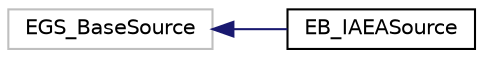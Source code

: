 digraph "Graphical Class Hierarchy"
{
  edge [fontname="Helvetica",fontsize="10",labelfontname="Helvetica",labelfontsize="10"];
  node [fontname="Helvetica",fontsize="10",shape=record];
  rankdir="LR";
  Node37 [label="EGS_BaseSource",height=0.2,width=0.4,color="grey75", fillcolor="white", style="filled"];
  Node37 -> Node0 [dir="back",color="midnightblue",fontsize="10",style="solid",fontname="Helvetica"];
  Node0 [label="EB_IAEASource",height=0.2,width=0.4,color="black", fillcolor="white", style="filled",URL="$classEB__IAEASource.html",tooltip="A phase space file source for egs_brachy. "];
}
